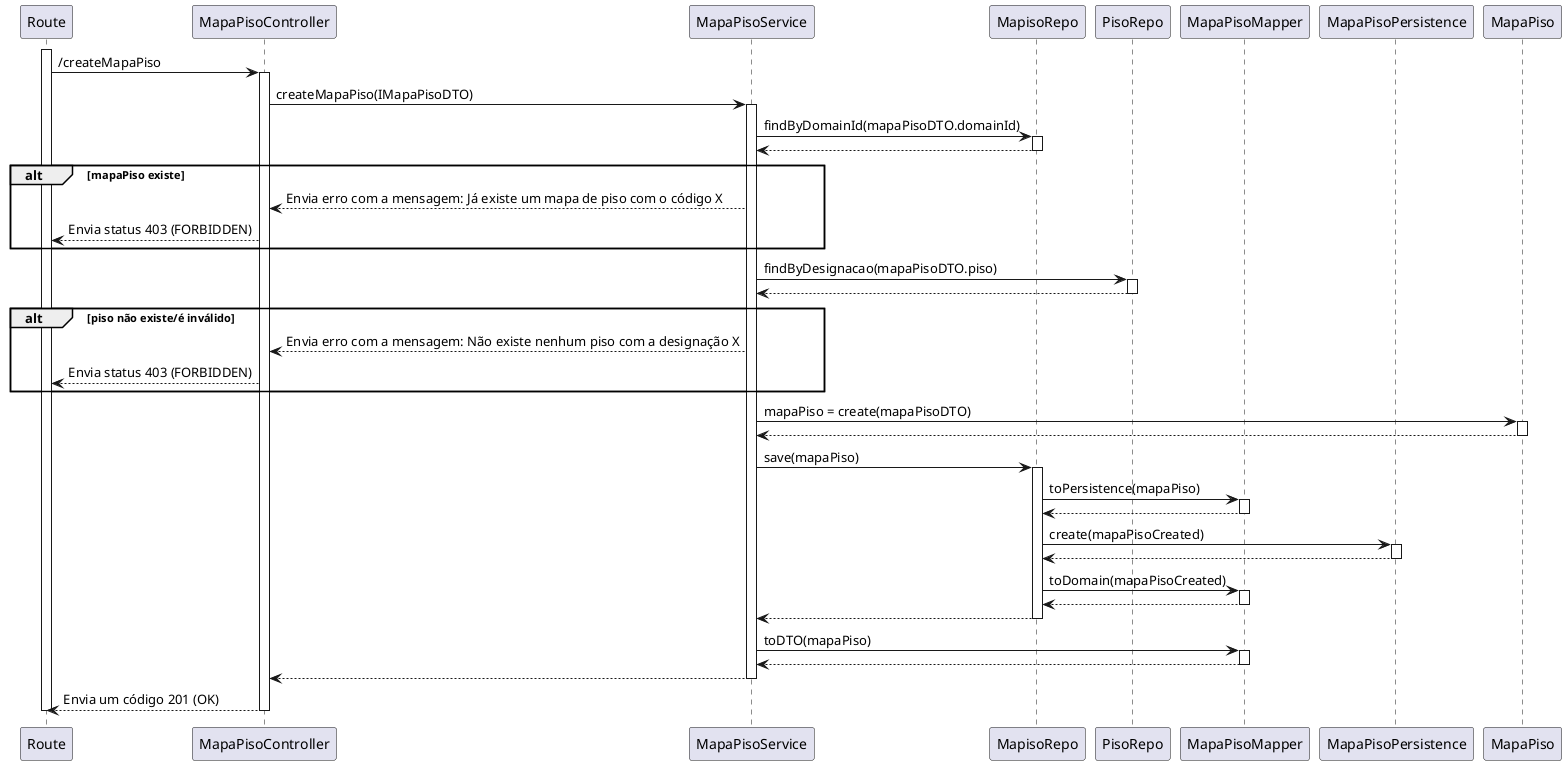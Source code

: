 @startuml sd

participant Route as route
participant MapaPisoController as ctrl
participant MapaPisoService as svc
participant MapisoRepo as repoMap
participant PisoRepo as repoPis
participant MapaPisoMapper as mapper
participant MapaPisoPersistence as pers
participant MapaPiso as model

activate route
route -> ctrl : /createMapaPiso
activate ctrl
ctrl -> svc : createMapaPiso(IMapaPisoDTO)
activate svc
svc -> repoMap : findByDomainId(mapaPisoDTO.domainId)
activate repoMap
repoMap --> svc
deactivate repoMap
alt mapaPiso existe
    svc --> ctrl : Envia erro com a mensagem: Já existe um mapa de piso com o código X
    ctrl --> route : Envia status 403 (FORBIDDEN)
end
svc -> repoPis : findByDesignacao(mapaPisoDTO.piso)
activate repoPis
repoPis --> svc
deactivate repoPis
alt piso não existe/é inválido
    svc --> ctrl : Envia erro com a mensagem: Não existe nenhum piso com a designação X
    ctrl --> route : Envia status 403 (FORBIDDEN)
end
svc -> model : mapaPiso = create(mapaPisoDTO)
activate model
model --> svc
deactivate model
svc -> repoMap : save(mapaPiso)
activate repoMap
repoMap -> mapper : toPersistence(mapaPiso)
activate mapper
mapper --> repoMap
deactivate mapper
repoMap -> pers : create(mapaPisoCreated)
activate pers
pers --> repoMap
deactivate pers
repoMap -> mapper : toDomain(mapaPisoCreated)
activate mapper
mapper --> repoMap
deactivate mapper
repoMap --> svc
deactivate repoMap
svc -> mapper : toDTO(mapaPiso)
activate mapper
mapper --> svc
deactivate mapper
svc --> ctrl
deactivate svc
ctrl --> route : Envia um código 201 (OK)
deactivate ctrl
deactivate route



@enduml